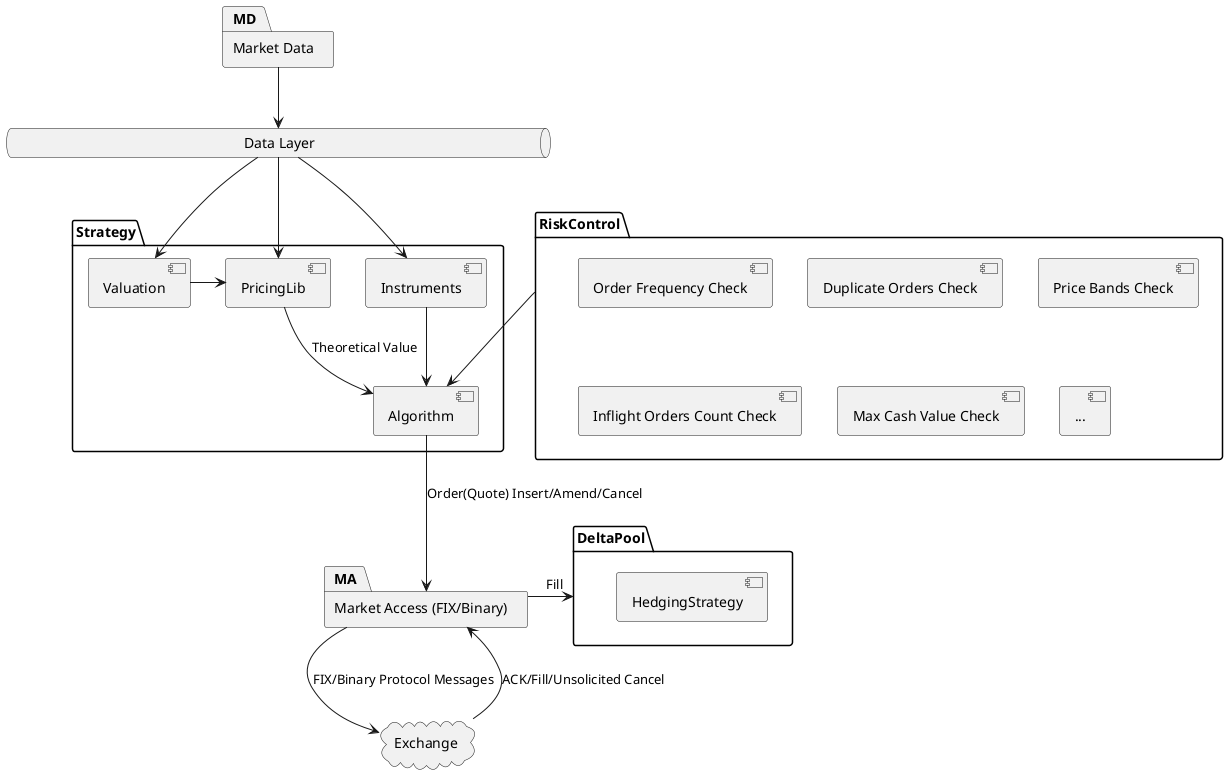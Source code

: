 @startuml

cloud Exchange

package "Market Data" as MD {
}

queue "\t\t\t\t\t\t\t\tData Layer\t\t\t\t\t\t\t\t" as DataLayer {
}

package "Strategy" {
  component Instruments
  component Valuation
  component PricingLib
  component Algorithm
}

package RiskControl {
  component "Order Frequency Check"
  component "Duplicate Orders Check"
  component "Price Bands Check"
  component "Inflight Orders Count Check"
  component "Max Cash Value Check"
  component "..."
}

package "Market Access (FIX/Binary)" as MA {
}

package DeltaPool {
  component HedgingStrategy {
  }
}

MD -d-> DataLayer
DataLayer -d-> Valuation
DataLayer -d-> Instruments
DataLayer -d-> PricingLib
Valuation -> PricingLib
Instruments -d-> Algorithm
PricingLib -d-> Algorithm : "Theoretical Value"
Algorithm -d-> MA : "Order(Quote) Insert/Amend/Cancel"
RiskControl --> Algorithm
MA -d-> Exchange : "FIX/Binary Protocol Messages"
Exchange -u-> MA : "ACK/Fill/Unsolicited Cancel"
MA -> DeltaPool : "Fill"

@enduml